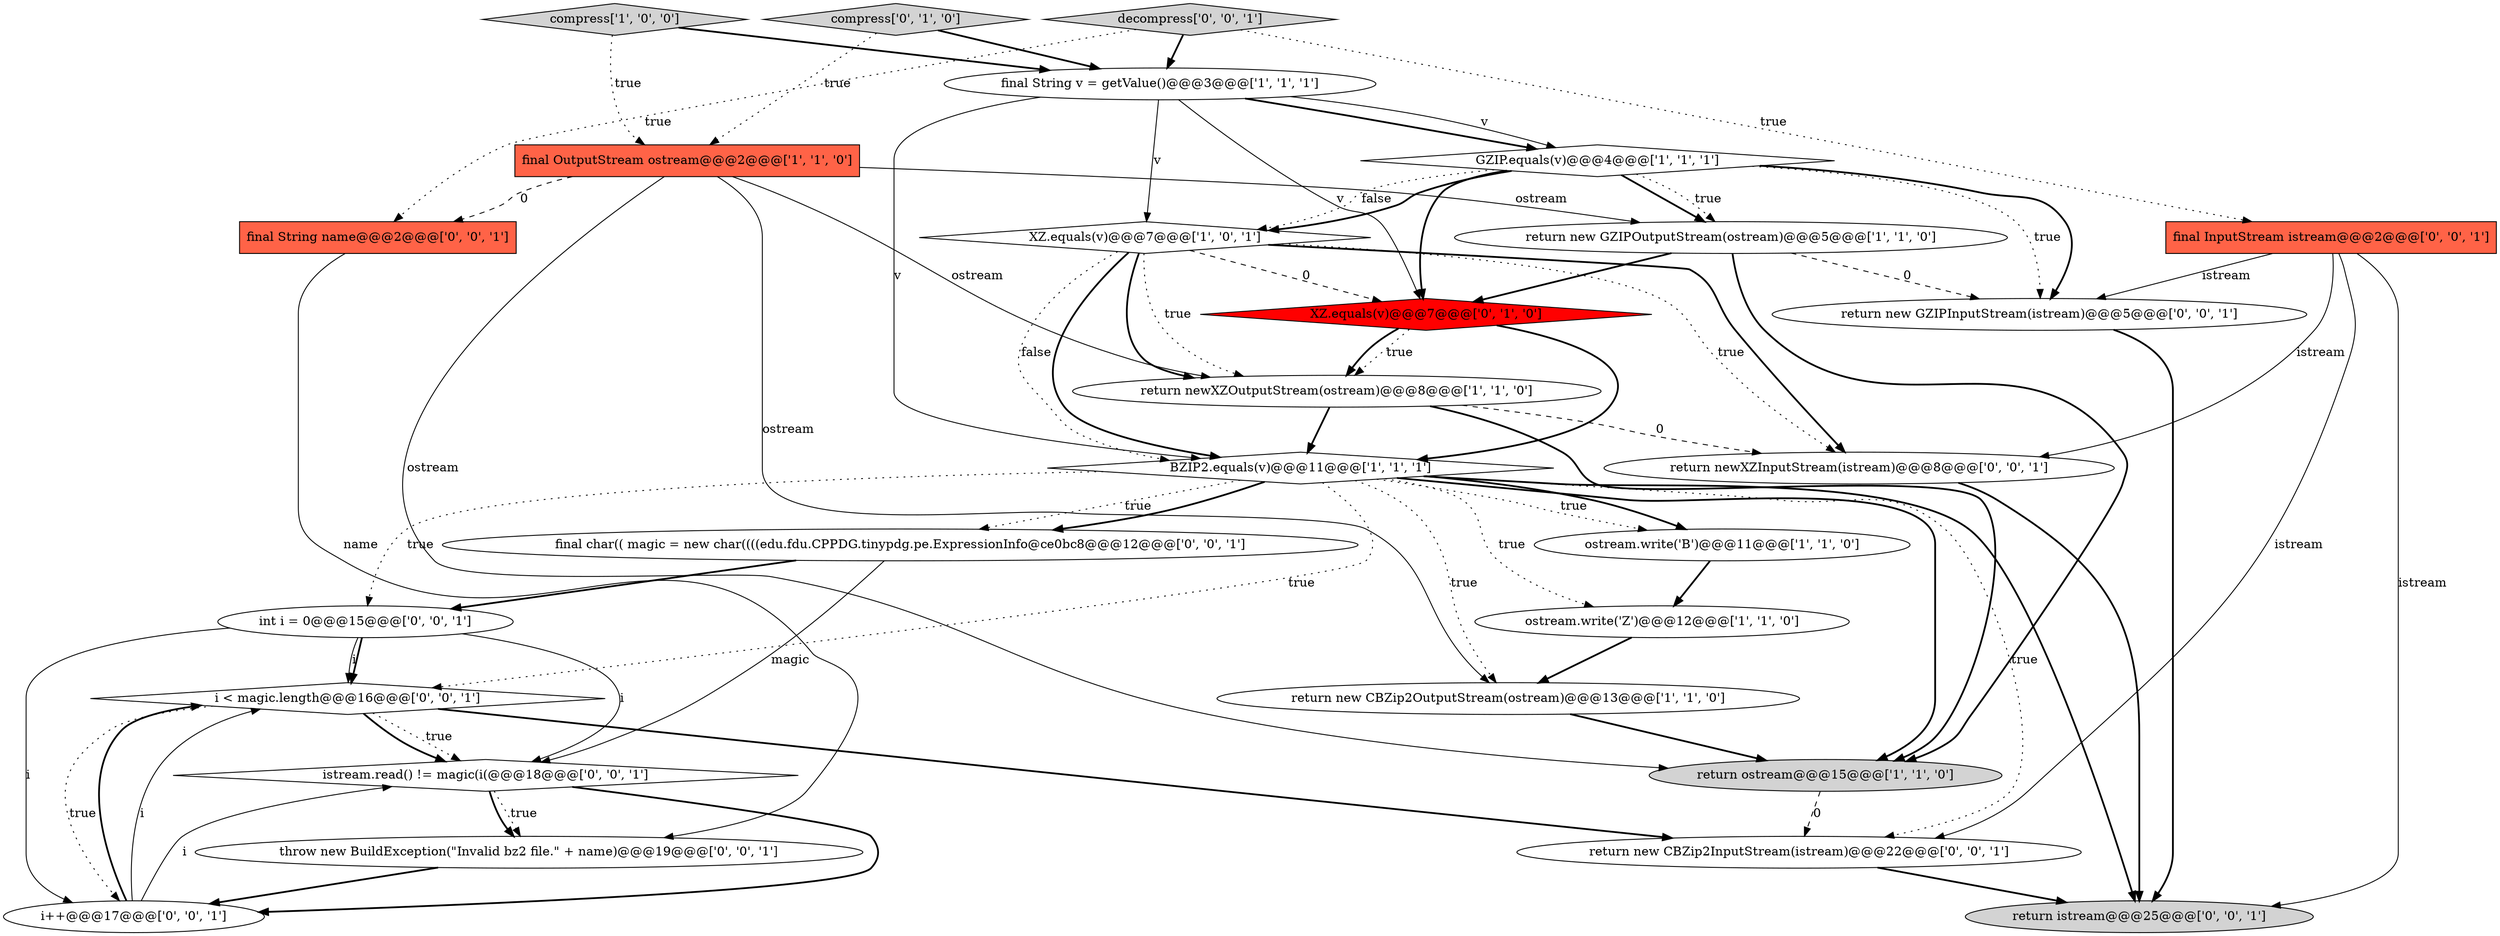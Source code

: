 digraph {
1 [style = filled, label = "XZ.equals(v)@@@7@@@['1', '0', '1']", fillcolor = white, shape = diamond image = "AAA0AAABBB1BBB"];
8 [style = filled, label = "compress['1', '0', '0']", fillcolor = lightgray, shape = diamond image = "AAA0AAABBB1BBB"];
11 [style = filled, label = "GZIP.equals(v)@@@4@@@['1', '1', '1']", fillcolor = white, shape = diamond image = "AAA0AAABBB1BBB"];
20 [style = filled, label = "istream.read() != magic(i(@@@18@@@['0', '0', '1']", fillcolor = white, shape = diamond image = "AAA0AAABBB3BBB"];
7 [style = filled, label = "return ostream@@@15@@@['1', '1', '0']", fillcolor = lightgray, shape = ellipse image = "AAA0AAABBB1BBB"];
19 [style = filled, label = "i < magic.length@@@16@@@['0', '0', '1']", fillcolor = white, shape = diamond image = "AAA0AAABBB3BBB"];
0 [style = filled, label = "return newXZOutputStream(ostream)@@@8@@@['1', '1', '0']", fillcolor = white, shape = ellipse image = "AAA0AAABBB1BBB"];
26 [style = filled, label = "return newXZInputStream(istream)@@@8@@@['0', '0', '1']", fillcolor = white, shape = ellipse image = "AAA0AAABBB3BBB"];
10 [style = filled, label = "ostream.write('B')@@@11@@@['1', '1', '0']", fillcolor = white, shape = ellipse image = "AAA0AAABBB1BBB"];
21 [style = filled, label = "return istream@@@25@@@['0', '0', '1']", fillcolor = lightgray, shape = ellipse image = "AAA0AAABBB3BBB"];
15 [style = filled, label = "return new CBZip2InputStream(istream)@@@22@@@['0', '0', '1']", fillcolor = white, shape = ellipse image = "AAA0AAABBB3BBB"];
23 [style = filled, label = "return new GZIPInputStream(istream)@@@5@@@['0', '0', '1']", fillcolor = white, shape = ellipse image = "AAA0AAABBB3BBB"];
3 [style = filled, label = "return new CBZip2OutputStream(ostream)@@@13@@@['1', '1', '0']", fillcolor = white, shape = ellipse image = "AAA0AAABBB1BBB"];
16 [style = filled, label = "final String name@@@2@@@['0', '0', '1']", fillcolor = tomato, shape = box image = "AAA0AAABBB3BBB"];
9 [style = filled, label = "final OutputStream ostream@@@2@@@['1', '1', '0']", fillcolor = tomato, shape = box image = "AAA0AAABBB1BBB"];
18 [style = filled, label = "int i = 0@@@15@@@['0', '0', '1']", fillcolor = white, shape = ellipse image = "AAA0AAABBB3BBB"];
4 [style = filled, label = "return new GZIPOutputStream(ostream)@@@5@@@['1', '1', '0']", fillcolor = white, shape = ellipse image = "AAA0AAABBB1BBB"];
5 [style = filled, label = "BZIP2.equals(v)@@@11@@@['1', '1', '1']", fillcolor = white, shape = diamond image = "AAA0AAABBB1BBB"];
13 [style = filled, label = "XZ.equals(v)@@@7@@@['0', '1', '0']", fillcolor = red, shape = diamond image = "AAA1AAABBB2BBB"];
14 [style = filled, label = "final InputStream istream@@@2@@@['0', '0', '1']", fillcolor = tomato, shape = box image = "AAA0AAABBB3BBB"];
22 [style = filled, label = "i++@@@17@@@['0', '0', '1']", fillcolor = white, shape = ellipse image = "AAA0AAABBB3BBB"];
12 [style = filled, label = "compress['0', '1', '0']", fillcolor = lightgray, shape = diamond image = "AAA0AAABBB2BBB"];
2 [style = filled, label = "final String v = getValue()@@@3@@@['1', '1', '1']", fillcolor = white, shape = ellipse image = "AAA0AAABBB1BBB"];
25 [style = filled, label = "decompress['0', '0', '1']", fillcolor = lightgray, shape = diamond image = "AAA0AAABBB3BBB"];
24 [style = filled, label = "throw new BuildException(\"Invalid bz2 file.\" + name)@@@19@@@['0', '0', '1']", fillcolor = white, shape = ellipse image = "AAA0AAABBB3BBB"];
6 [style = filled, label = "ostream.write('Z')@@@12@@@['1', '1', '0']", fillcolor = white, shape = ellipse image = "AAA0AAABBB1BBB"];
17 [style = filled, label = "final char(( magic = new char((((edu.fdu.CPPDG.tinypdg.pe.ExpressionInfo@ce0bc8@@@12@@@['0', '0', '1']", fillcolor = white, shape = ellipse image = "AAA0AAABBB3BBB"];
1->5 [style = bold, label=""];
5->17 [style = dotted, label="true"];
5->10 [style = bold, label=""];
6->3 [style = bold, label=""];
2->1 [style = solid, label="v"];
9->16 [style = dashed, label="0"];
5->18 [style = dotted, label="true"];
19->20 [style = dotted, label="true"];
9->0 [style = solid, label="ostream"];
22->19 [style = bold, label=""];
11->1 [style = bold, label=""];
20->24 [style = dotted, label="true"];
15->21 [style = bold, label=""];
5->10 [style = dotted, label="true"];
5->19 [style = dotted, label="true"];
2->11 [style = solid, label="v"];
19->20 [style = bold, label=""];
9->7 [style = solid, label="ostream"];
11->4 [style = bold, label=""];
4->13 [style = bold, label=""];
11->1 [style = dotted, label="false"];
11->23 [style = dotted, label="true"];
18->19 [style = bold, label=""];
5->6 [style = dotted, label="true"];
14->23 [style = solid, label="istream"];
18->20 [style = solid, label="i"];
25->14 [style = dotted, label="true"];
1->0 [style = bold, label=""];
11->4 [style = dotted, label="true"];
0->26 [style = dashed, label="0"];
5->3 [style = dotted, label="true"];
1->26 [style = bold, label=""];
5->17 [style = bold, label=""];
24->22 [style = bold, label=""];
5->15 [style = dotted, label="true"];
10->6 [style = bold, label=""];
25->2 [style = bold, label=""];
4->7 [style = bold, label=""];
17->20 [style = solid, label="magic"];
20->22 [style = bold, label=""];
14->21 [style = solid, label="istream"];
22->20 [style = solid, label="i"];
0->7 [style = bold, label=""];
26->21 [style = bold, label=""];
1->13 [style = dashed, label="0"];
5->21 [style = bold, label=""];
9->3 [style = solid, label="ostream"];
12->2 [style = bold, label=""];
1->26 [style = dotted, label="true"];
9->4 [style = solid, label="ostream"];
8->2 [style = bold, label=""];
3->7 [style = bold, label=""];
23->21 [style = bold, label=""];
13->0 [style = dotted, label="true"];
16->24 [style = solid, label="name"];
18->19 [style = solid, label="i"];
11->13 [style = bold, label=""];
14->15 [style = solid, label="istream"];
17->18 [style = bold, label=""];
22->19 [style = solid, label="i"];
19->22 [style = dotted, label="true"];
18->22 [style = solid, label="i"];
13->5 [style = bold, label=""];
7->15 [style = dashed, label="0"];
5->7 [style = bold, label=""];
1->5 [style = dotted, label="false"];
1->0 [style = dotted, label="true"];
8->9 [style = dotted, label="true"];
19->15 [style = bold, label=""];
20->24 [style = bold, label=""];
4->23 [style = dashed, label="0"];
2->5 [style = solid, label="v"];
11->23 [style = bold, label=""];
2->11 [style = bold, label=""];
2->13 [style = solid, label="v"];
0->5 [style = bold, label=""];
25->16 [style = dotted, label="true"];
13->0 [style = bold, label=""];
12->9 [style = dotted, label="true"];
14->26 [style = solid, label="istream"];
}
